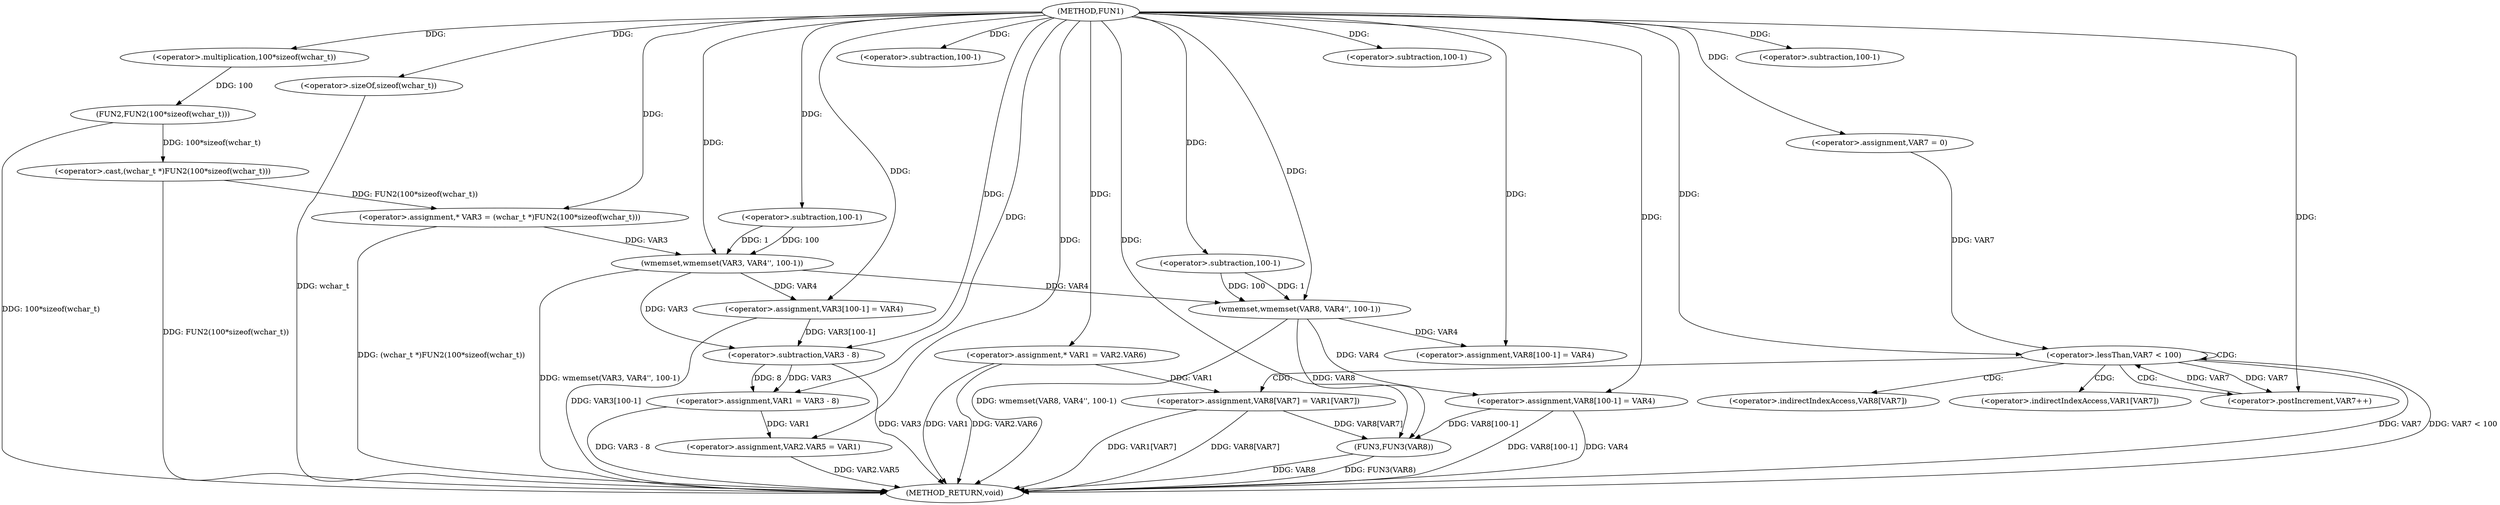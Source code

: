 digraph FUN1 {  
"1000100" [label = "(METHOD,FUN1)" ]
"1000186" [label = "(METHOD_RETURN,void)" ]
"1000105" [label = "(<operator>.assignment,* VAR3 = (wchar_t *)FUN2(100*sizeof(wchar_t)))" ]
"1000107" [label = "(<operator>.cast,(wchar_t *)FUN2(100*sizeof(wchar_t)))" ]
"1000109" [label = "(FUN2,FUN2(100*sizeof(wchar_t)))" ]
"1000110" [label = "(<operator>.multiplication,100*sizeof(wchar_t))" ]
"1000112" [label = "(<operator>.sizeOf,sizeof(wchar_t))" ]
"1000114" [label = "(wmemset,wmemset(VAR3, VAR4'', 100-1))" ]
"1000117" [label = "(<operator>.subtraction,100-1)" ]
"1000120" [label = "(<operator>.assignment,VAR3[100-1] = VAR4)" ]
"1000123" [label = "(<operator>.subtraction,100-1)" ]
"1000127" [label = "(<operator>.assignment,VAR1 = VAR3 - 8)" ]
"1000129" [label = "(<operator>.subtraction,VAR3 - 8)" ]
"1000132" [label = "(<operator>.assignment,VAR2.VAR5 = VAR1)" ]
"1000139" [label = "(<operator>.assignment,* VAR1 = VAR2.VAR6)" ]
"1000147" [label = "(wmemset,wmemset(VAR8, VAR4'', 100-1))" ]
"1000150" [label = "(<operator>.subtraction,100-1)" ]
"1000153" [label = "(<operator>.assignment,VAR8[100-1] = VAR4)" ]
"1000156" [label = "(<operator>.subtraction,100-1)" ]
"1000161" [label = "(<operator>.assignment,VAR7 = 0)" ]
"1000164" [label = "(<operator>.lessThan,VAR7 < 100)" ]
"1000167" [label = "(<operator>.postIncrement,VAR7++)" ]
"1000170" [label = "(<operator>.assignment,VAR8[VAR7] = VAR1[VAR7])" ]
"1000177" [label = "(<operator>.assignment,VAR8[100-1] = VAR4)" ]
"1000180" [label = "(<operator>.subtraction,100-1)" ]
"1000184" [label = "(FUN3,FUN3(VAR8))" ]
"1000171" [label = "(<operator>.indirectIndexAccess,VAR8[VAR7])" ]
"1000174" [label = "(<operator>.indirectIndexAccess,VAR1[VAR7])" ]
  "1000177" -> "1000186"  [ label = "DDG: VAR8[100-1]"] 
  "1000184" -> "1000186"  [ label = "DDG: VAR8"] 
  "1000105" -> "1000186"  [ label = "DDG: (wchar_t *)FUN2(100*sizeof(wchar_t))"] 
  "1000114" -> "1000186"  [ label = "DDG: wmemset(VAR3, VAR4'', 100-1)"] 
  "1000170" -> "1000186"  [ label = "DDG: VAR8[VAR7]"] 
  "1000164" -> "1000186"  [ label = "DDG: VAR7"] 
  "1000129" -> "1000186"  [ label = "DDG: VAR3"] 
  "1000164" -> "1000186"  [ label = "DDG: VAR7 < 100"] 
  "1000139" -> "1000186"  [ label = "DDG: VAR2.VAR6"] 
  "1000139" -> "1000186"  [ label = "DDG: VAR1"] 
  "1000184" -> "1000186"  [ label = "DDG: FUN3(VAR8)"] 
  "1000127" -> "1000186"  [ label = "DDG: VAR3 - 8"] 
  "1000120" -> "1000186"  [ label = "DDG: VAR3[100-1]"] 
  "1000132" -> "1000186"  [ label = "DDG: VAR2.VAR5"] 
  "1000112" -> "1000186"  [ label = "DDG: wchar_t"] 
  "1000109" -> "1000186"  [ label = "DDG: 100*sizeof(wchar_t)"] 
  "1000147" -> "1000186"  [ label = "DDG: wmemset(VAR8, VAR4'', 100-1)"] 
  "1000177" -> "1000186"  [ label = "DDG: VAR4"] 
  "1000170" -> "1000186"  [ label = "DDG: VAR1[VAR7]"] 
  "1000107" -> "1000186"  [ label = "DDG: FUN2(100*sizeof(wchar_t))"] 
  "1000107" -> "1000105"  [ label = "DDG: FUN2(100*sizeof(wchar_t))"] 
  "1000100" -> "1000105"  [ label = "DDG: "] 
  "1000109" -> "1000107"  [ label = "DDG: 100*sizeof(wchar_t)"] 
  "1000110" -> "1000109"  [ label = "DDG: 100"] 
  "1000100" -> "1000110"  [ label = "DDG: "] 
  "1000100" -> "1000112"  [ label = "DDG: "] 
  "1000105" -> "1000114"  [ label = "DDG: VAR3"] 
  "1000100" -> "1000114"  [ label = "DDG: "] 
  "1000117" -> "1000114"  [ label = "DDG: 100"] 
  "1000117" -> "1000114"  [ label = "DDG: 1"] 
  "1000100" -> "1000117"  [ label = "DDG: "] 
  "1000114" -> "1000120"  [ label = "DDG: VAR4"] 
  "1000100" -> "1000120"  [ label = "DDG: "] 
  "1000100" -> "1000123"  [ label = "DDG: "] 
  "1000129" -> "1000127"  [ label = "DDG: VAR3"] 
  "1000129" -> "1000127"  [ label = "DDG: 8"] 
  "1000100" -> "1000127"  [ label = "DDG: "] 
  "1000114" -> "1000129"  [ label = "DDG: VAR3"] 
  "1000120" -> "1000129"  [ label = "DDG: VAR3[100-1]"] 
  "1000100" -> "1000129"  [ label = "DDG: "] 
  "1000127" -> "1000132"  [ label = "DDG: VAR1"] 
  "1000100" -> "1000132"  [ label = "DDG: "] 
  "1000100" -> "1000139"  [ label = "DDG: "] 
  "1000100" -> "1000147"  [ label = "DDG: "] 
  "1000114" -> "1000147"  [ label = "DDG: VAR4"] 
  "1000150" -> "1000147"  [ label = "DDG: 100"] 
  "1000150" -> "1000147"  [ label = "DDG: 1"] 
  "1000100" -> "1000150"  [ label = "DDG: "] 
  "1000147" -> "1000153"  [ label = "DDG: VAR4"] 
  "1000100" -> "1000153"  [ label = "DDG: "] 
  "1000100" -> "1000156"  [ label = "DDG: "] 
  "1000100" -> "1000161"  [ label = "DDG: "] 
  "1000167" -> "1000164"  [ label = "DDG: VAR7"] 
  "1000161" -> "1000164"  [ label = "DDG: VAR7"] 
  "1000100" -> "1000164"  [ label = "DDG: "] 
  "1000164" -> "1000167"  [ label = "DDG: VAR7"] 
  "1000100" -> "1000167"  [ label = "DDG: "] 
  "1000139" -> "1000170"  [ label = "DDG: VAR1"] 
  "1000100" -> "1000177"  [ label = "DDG: "] 
  "1000147" -> "1000177"  [ label = "DDG: VAR4"] 
  "1000100" -> "1000180"  [ label = "DDG: "] 
  "1000177" -> "1000184"  [ label = "DDG: VAR8[100-1]"] 
  "1000147" -> "1000184"  [ label = "DDG: VAR8"] 
  "1000170" -> "1000184"  [ label = "DDG: VAR8[VAR7]"] 
  "1000100" -> "1000184"  [ label = "DDG: "] 
  "1000164" -> "1000170"  [ label = "CDG: "] 
  "1000164" -> "1000171"  [ label = "CDG: "] 
  "1000164" -> "1000164"  [ label = "CDG: "] 
  "1000164" -> "1000174"  [ label = "CDG: "] 
  "1000164" -> "1000167"  [ label = "CDG: "] 
}
